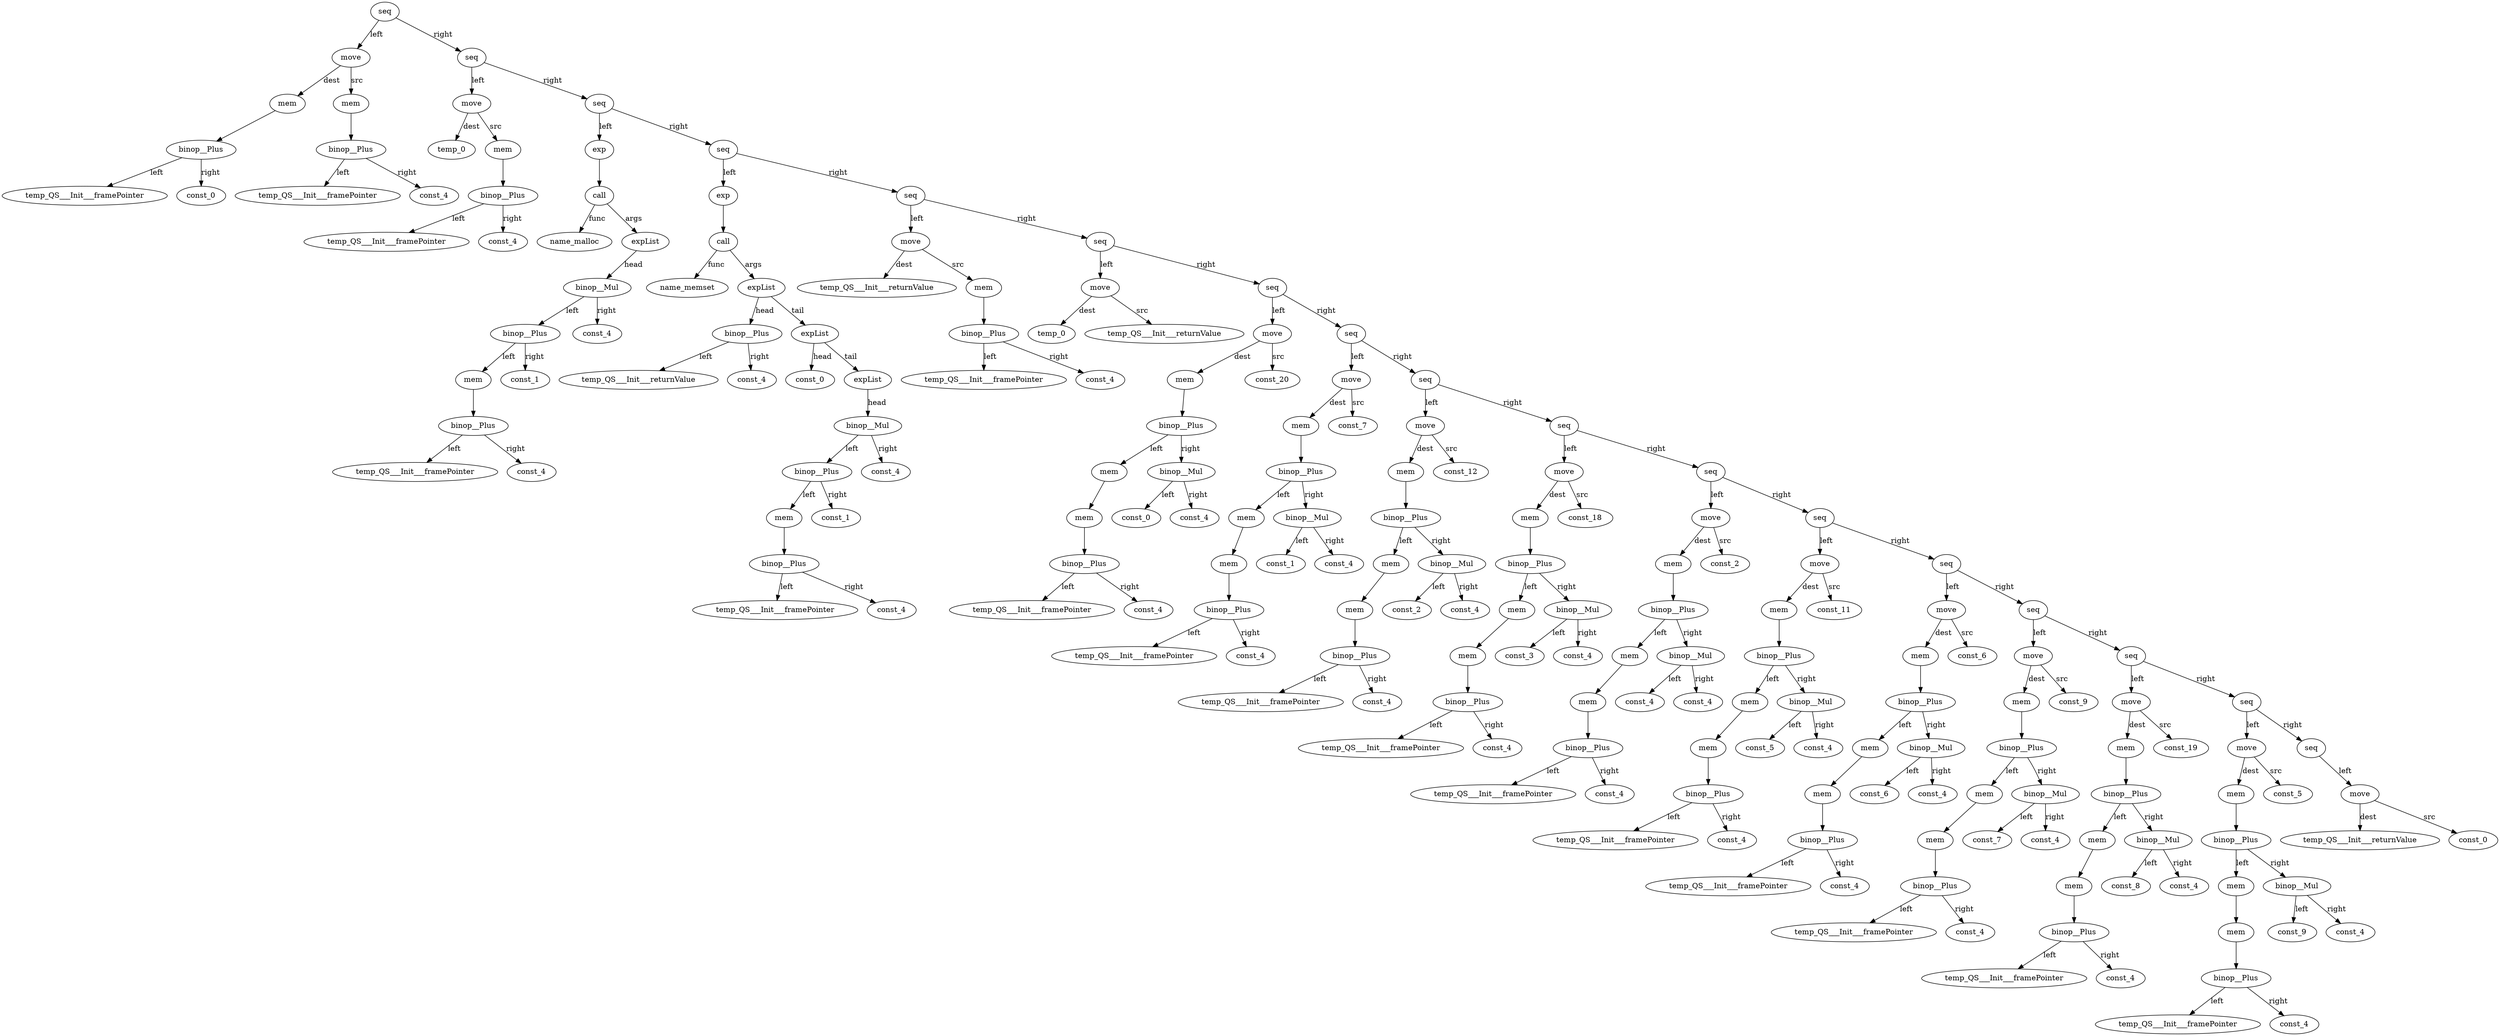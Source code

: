 digraph {
temp_QS___Init___framePointer__id_0 [ label="temp_QS___Init___framePointer" ]; 
const_0__id_1 [ label="const_0" ]; 
binop__Plus__id_2 [ label="binop__Plus" ]; 
binop__Plus__id_2 -> const_0__id_1 [ label="right"] ; 
binop__Plus__id_2 -> temp_QS___Init___framePointer__id_0 [ label="left"] ; 
mem__id_3 [ label="mem" ]; 
mem__id_3 -> binop__Plus__id_2 ; 
temp_QS___Init___framePointer__id_4 [ label="temp_QS___Init___framePointer" ]; 
const_4__id_5 [ label="const_4" ]; 
binop__Plus__id_6 [ label="binop__Plus" ]; 
binop__Plus__id_6 -> const_4__id_5 [ label="right"] ; 
binop__Plus__id_6 -> temp_QS___Init___framePointer__id_4 [ label="left"] ; 
mem__id_7 [ label="mem" ]; 
mem__id_7 -> binop__Plus__id_6 ; 
move__id_8 [ label="move" ]; 
move__id_8 -> mem__id_3 [ label="dest"] ; 
move__id_8 -> mem__id_7 [ label="src"] ; 
temp_0__id_9 [ label="temp_0" ]; 
temp_QS___Init___framePointer__id_10 [ label="temp_QS___Init___framePointer" ]; 
const_4__id_11 [ label="const_4" ]; 
binop__Plus__id_12 [ label="binop__Plus" ]; 
binop__Plus__id_12 -> const_4__id_11 [ label="right"] ; 
binop__Plus__id_12 -> temp_QS___Init___framePointer__id_10 [ label="left"] ; 
mem__id_13 [ label="mem" ]; 
mem__id_13 -> binop__Plus__id_12 ; 
move__id_14 [ label="move" ]; 
move__id_14 -> temp_0__id_9 [ label="dest"] ; 
move__id_14 -> mem__id_13 [ label="src"] ; 
name_malloc__id_15 [ label="name_malloc" ]; 
temp_QS___Init___framePointer__id_16 [ label="temp_QS___Init___framePointer" ]; 
const_4__id_17 [ label="const_4" ]; 
binop__Plus__id_18 [ label="binop__Plus" ]; 
binop__Plus__id_18 -> const_4__id_17 [ label="right"] ; 
binop__Plus__id_18 -> temp_QS___Init___framePointer__id_16 [ label="left"] ; 
mem__id_19 [ label="mem" ]; 
mem__id_19 -> binop__Plus__id_18 ; 
const_1__id_20 [ label="const_1" ]; 
binop__Plus__id_21 [ label="binop__Plus" ]; 
binop__Plus__id_21 -> const_1__id_20 [ label="right"] ; 
binop__Plus__id_21 -> mem__id_19 [ label="left"] ; 
const_4__id_22 [ label="const_4" ]; 
binop__Mul__id_23 [ label="binop__Mul" ]; 
binop__Mul__id_23 -> const_4__id_22 [ label="right"] ; 
binop__Mul__id_23 -> binop__Plus__id_21 [ label="left"] ; 
expList__id_24 [ label="expList" ]; 
expList__id_24 -> binop__Mul__id_23 [ label="head"] ; 
call__id_25 [ label="call" ]; 
call__id_25 -> name_malloc__id_15 [ label="func"] ; 
call__id_25 -> expList__id_24 [ label="args"] ; 
exp__id_26 [ label="exp" ]; 
exp__id_26 -> call__id_25 ; 
name_memset__id_27 [ label="name_memset" ]; 
temp_QS___Init___returnValue__id_28 [ label="temp_QS___Init___returnValue" ]; 
const_4__id_29 [ label="const_4" ]; 
binop__Plus__id_30 [ label="binop__Plus" ]; 
binop__Plus__id_30 -> const_4__id_29 [ label="right"] ; 
binop__Plus__id_30 -> temp_QS___Init___returnValue__id_28 [ label="left"] ; 
const_0__id_31 [ label="const_0" ]; 
temp_QS___Init___framePointer__id_32 [ label="temp_QS___Init___framePointer" ]; 
const_4__id_33 [ label="const_4" ]; 
binop__Plus__id_34 [ label="binop__Plus" ]; 
binop__Plus__id_34 -> const_4__id_33 [ label="right"] ; 
binop__Plus__id_34 -> temp_QS___Init___framePointer__id_32 [ label="left"] ; 
mem__id_35 [ label="mem" ]; 
mem__id_35 -> binop__Plus__id_34 ; 
const_1__id_36 [ label="const_1" ]; 
binop__Plus__id_37 [ label="binop__Plus" ]; 
binop__Plus__id_37 -> const_1__id_36 [ label="right"] ; 
binop__Plus__id_37 -> mem__id_35 [ label="left"] ; 
const_4__id_38 [ label="const_4" ]; 
binop__Mul__id_39 [ label="binop__Mul" ]; 
binop__Mul__id_39 -> const_4__id_38 [ label="right"] ; 
binop__Mul__id_39 -> binop__Plus__id_37 [ label="left"] ; 
expList__id_40 [ label="expList" ]; 
expList__id_40 -> binop__Mul__id_39 [ label="head"] ; 
expList__id_41 [ label="expList" ]; 
expList__id_41 -> const_0__id_31 [ label="head"] ; 
expList__id_41 -> expList__id_40 [ label="tail"] ; 
expList__id_42 [ label="expList" ]; 
expList__id_42 -> binop__Plus__id_30 [ label="head"] ; 
expList__id_42 -> expList__id_41 [ label="tail"] ; 
call__id_43 [ label="call" ]; 
call__id_43 -> name_memset__id_27 [ label="func"] ; 
call__id_43 -> expList__id_42 [ label="args"] ; 
exp__id_44 [ label="exp" ]; 
exp__id_44 -> call__id_43 ; 
temp_QS___Init___returnValue__id_45 [ label="temp_QS___Init___returnValue" ]; 
temp_QS___Init___framePointer__id_46 [ label="temp_QS___Init___framePointer" ]; 
const_4__id_47 [ label="const_4" ]; 
binop__Plus__id_48 [ label="binop__Plus" ]; 
binop__Plus__id_48 -> const_4__id_47 [ label="right"] ; 
binop__Plus__id_48 -> temp_QS___Init___framePointer__id_46 [ label="left"] ; 
mem__id_49 [ label="mem" ]; 
mem__id_49 -> binop__Plus__id_48 ; 
move__id_50 [ label="move" ]; 
move__id_50 -> temp_QS___Init___returnValue__id_45 [ label="dest"] ; 
move__id_50 -> mem__id_49 [ label="src"] ; 
temp_0__id_51 [ label="temp_0" ]; 
temp_QS___Init___returnValue__id_52 [ label="temp_QS___Init___returnValue" ]; 
move__id_53 [ label="move" ]; 
move__id_53 -> temp_0__id_51 [ label="dest"] ; 
move__id_53 -> temp_QS___Init___returnValue__id_52 [ label="src"] ; 
temp_QS___Init___framePointer__id_54 [ label="temp_QS___Init___framePointer" ]; 
const_4__id_55 [ label="const_4" ]; 
binop__Plus__id_56 [ label="binop__Plus" ]; 
binop__Plus__id_56 -> const_4__id_55 [ label="right"] ; 
binop__Plus__id_56 -> temp_QS___Init___framePointer__id_54 [ label="left"] ; 
mem__id_57 [ label="mem" ]; 
mem__id_57 -> binop__Plus__id_56 ; 
mem__id_58 [ label="mem" ]; 
mem__id_58 -> mem__id_57 ; 
const_0__id_59 [ label="const_0" ]; 
const_4__id_60 [ label="const_4" ]; 
binop__Mul__id_61 [ label="binop__Mul" ]; 
binop__Mul__id_61 -> const_4__id_60 [ label="right"] ; 
binop__Mul__id_61 -> const_0__id_59 [ label="left"] ; 
binop__Plus__id_62 [ label="binop__Plus" ]; 
binop__Plus__id_62 -> binop__Mul__id_61 [ label="right"] ; 
binop__Plus__id_62 -> mem__id_58 [ label="left"] ; 
mem__id_63 [ label="mem" ]; 
mem__id_63 -> binop__Plus__id_62 ; 
const_20__id_64 [ label="const_20" ]; 
move__id_65 [ label="move" ]; 
move__id_65 -> mem__id_63 [ label="dest"] ; 
move__id_65 -> const_20__id_64 [ label="src"] ; 
temp_QS___Init___framePointer__id_66 [ label="temp_QS___Init___framePointer" ]; 
const_4__id_67 [ label="const_4" ]; 
binop__Plus__id_68 [ label="binop__Plus" ]; 
binop__Plus__id_68 -> const_4__id_67 [ label="right"] ; 
binop__Plus__id_68 -> temp_QS___Init___framePointer__id_66 [ label="left"] ; 
mem__id_69 [ label="mem" ]; 
mem__id_69 -> binop__Plus__id_68 ; 
mem__id_70 [ label="mem" ]; 
mem__id_70 -> mem__id_69 ; 
const_1__id_71 [ label="const_1" ]; 
const_4__id_72 [ label="const_4" ]; 
binop__Mul__id_73 [ label="binop__Mul" ]; 
binop__Mul__id_73 -> const_4__id_72 [ label="right"] ; 
binop__Mul__id_73 -> const_1__id_71 [ label="left"] ; 
binop__Plus__id_74 [ label="binop__Plus" ]; 
binop__Plus__id_74 -> binop__Mul__id_73 [ label="right"] ; 
binop__Plus__id_74 -> mem__id_70 [ label="left"] ; 
mem__id_75 [ label="mem" ]; 
mem__id_75 -> binop__Plus__id_74 ; 
const_7__id_76 [ label="const_7" ]; 
move__id_77 [ label="move" ]; 
move__id_77 -> mem__id_75 [ label="dest"] ; 
move__id_77 -> const_7__id_76 [ label="src"] ; 
temp_QS___Init___framePointer__id_78 [ label="temp_QS___Init___framePointer" ]; 
const_4__id_79 [ label="const_4" ]; 
binop__Plus__id_80 [ label="binop__Plus" ]; 
binop__Plus__id_80 -> const_4__id_79 [ label="right"] ; 
binop__Plus__id_80 -> temp_QS___Init___framePointer__id_78 [ label="left"] ; 
mem__id_81 [ label="mem" ]; 
mem__id_81 -> binop__Plus__id_80 ; 
mem__id_82 [ label="mem" ]; 
mem__id_82 -> mem__id_81 ; 
const_2__id_83 [ label="const_2" ]; 
const_4__id_84 [ label="const_4" ]; 
binop__Mul__id_85 [ label="binop__Mul" ]; 
binop__Mul__id_85 -> const_4__id_84 [ label="right"] ; 
binop__Mul__id_85 -> const_2__id_83 [ label="left"] ; 
binop__Plus__id_86 [ label="binop__Plus" ]; 
binop__Plus__id_86 -> binop__Mul__id_85 [ label="right"] ; 
binop__Plus__id_86 -> mem__id_82 [ label="left"] ; 
mem__id_87 [ label="mem" ]; 
mem__id_87 -> binop__Plus__id_86 ; 
const_12__id_88 [ label="const_12" ]; 
move__id_89 [ label="move" ]; 
move__id_89 -> mem__id_87 [ label="dest"] ; 
move__id_89 -> const_12__id_88 [ label="src"] ; 
temp_QS___Init___framePointer__id_90 [ label="temp_QS___Init___framePointer" ]; 
const_4__id_91 [ label="const_4" ]; 
binop__Plus__id_92 [ label="binop__Plus" ]; 
binop__Plus__id_92 -> const_4__id_91 [ label="right"] ; 
binop__Plus__id_92 -> temp_QS___Init___framePointer__id_90 [ label="left"] ; 
mem__id_93 [ label="mem" ]; 
mem__id_93 -> binop__Plus__id_92 ; 
mem__id_94 [ label="mem" ]; 
mem__id_94 -> mem__id_93 ; 
const_3__id_95 [ label="const_3" ]; 
const_4__id_96 [ label="const_4" ]; 
binop__Mul__id_97 [ label="binop__Mul" ]; 
binop__Mul__id_97 -> const_4__id_96 [ label="right"] ; 
binop__Mul__id_97 -> const_3__id_95 [ label="left"] ; 
binop__Plus__id_98 [ label="binop__Plus" ]; 
binop__Plus__id_98 -> binop__Mul__id_97 [ label="right"] ; 
binop__Plus__id_98 -> mem__id_94 [ label="left"] ; 
mem__id_99 [ label="mem" ]; 
mem__id_99 -> binop__Plus__id_98 ; 
const_18__id_100 [ label="const_18" ]; 
move__id_101 [ label="move" ]; 
move__id_101 -> mem__id_99 [ label="dest"] ; 
move__id_101 -> const_18__id_100 [ label="src"] ; 
temp_QS___Init___framePointer__id_102 [ label="temp_QS___Init___framePointer" ]; 
const_4__id_103 [ label="const_4" ]; 
binop__Plus__id_104 [ label="binop__Plus" ]; 
binop__Plus__id_104 -> const_4__id_103 [ label="right"] ; 
binop__Plus__id_104 -> temp_QS___Init___framePointer__id_102 [ label="left"] ; 
mem__id_105 [ label="mem" ]; 
mem__id_105 -> binop__Plus__id_104 ; 
mem__id_106 [ label="mem" ]; 
mem__id_106 -> mem__id_105 ; 
const_4__id_107 [ label="const_4" ]; 
const_4__id_108 [ label="const_4" ]; 
binop__Mul__id_109 [ label="binop__Mul" ]; 
binop__Mul__id_109 -> const_4__id_108 [ label="right"] ; 
binop__Mul__id_109 -> const_4__id_107 [ label="left"] ; 
binop__Plus__id_110 [ label="binop__Plus" ]; 
binop__Plus__id_110 -> binop__Mul__id_109 [ label="right"] ; 
binop__Plus__id_110 -> mem__id_106 [ label="left"] ; 
mem__id_111 [ label="mem" ]; 
mem__id_111 -> binop__Plus__id_110 ; 
const_2__id_112 [ label="const_2" ]; 
move__id_113 [ label="move" ]; 
move__id_113 -> mem__id_111 [ label="dest"] ; 
move__id_113 -> const_2__id_112 [ label="src"] ; 
temp_QS___Init___framePointer__id_114 [ label="temp_QS___Init___framePointer" ]; 
const_4__id_115 [ label="const_4" ]; 
binop__Plus__id_116 [ label="binop__Plus" ]; 
binop__Plus__id_116 -> const_4__id_115 [ label="right"] ; 
binop__Plus__id_116 -> temp_QS___Init___framePointer__id_114 [ label="left"] ; 
mem__id_117 [ label="mem" ]; 
mem__id_117 -> binop__Plus__id_116 ; 
mem__id_118 [ label="mem" ]; 
mem__id_118 -> mem__id_117 ; 
const_5__id_119 [ label="const_5" ]; 
const_4__id_120 [ label="const_4" ]; 
binop__Mul__id_121 [ label="binop__Mul" ]; 
binop__Mul__id_121 -> const_4__id_120 [ label="right"] ; 
binop__Mul__id_121 -> const_5__id_119 [ label="left"] ; 
binop__Plus__id_122 [ label="binop__Plus" ]; 
binop__Plus__id_122 -> binop__Mul__id_121 [ label="right"] ; 
binop__Plus__id_122 -> mem__id_118 [ label="left"] ; 
mem__id_123 [ label="mem" ]; 
mem__id_123 -> binop__Plus__id_122 ; 
const_11__id_124 [ label="const_11" ]; 
move__id_125 [ label="move" ]; 
move__id_125 -> mem__id_123 [ label="dest"] ; 
move__id_125 -> const_11__id_124 [ label="src"] ; 
temp_QS___Init___framePointer__id_126 [ label="temp_QS___Init___framePointer" ]; 
const_4__id_127 [ label="const_4" ]; 
binop__Plus__id_128 [ label="binop__Plus" ]; 
binop__Plus__id_128 -> const_4__id_127 [ label="right"] ; 
binop__Plus__id_128 -> temp_QS___Init___framePointer__id_126 [ label="left"] ; 
mem__id_129 [ label="mem" ]; 
mem__id_129 -> binop__Plus__id_128 ; 
mem__id_130 [ label="mem" ]; 
mem__id_130 -> mem__id_129 ; 
const_6__id_131 [ label="const_6" ]; 
const_4__id_132 [ label="const_4" ]; 
binop__Mul__id_133 [ label="binop__Mul" ]; 
binop__Mul__id_133 -> const_4__id_132 [ label="right"] ; 
binop__Mul__id_133 -> const_6__id_131 [ label="left"] ; 
binop__Plus__id_134 [ label="binop__Plus" ]; 
binop__Plus__id_134 -> binop__Mul__id_133 [ label="right"] ; 
binop__Plus__id_134 -> mem__id_130 [ label="left"] ; 
mem__id_135 [ label="mem" ]; 
mem__id_135 -> binop__Plus__id_134 ; 
const_6__id_136 [ label="const_6" ]; 
move__id_137 [ label="move" ]; 
move__id_137 -> mem__id_135 [ label="dest"] ; 
move__id_137 -> const_6__id_136 [ label="src"] ; 
temp_QS___Init___framePointer__id_138 [ label="temp_QS___Init___framePointer" ]; 
const_4__id_139 [ label="const_4" ]; 
binop__Plus__id_140 [ label="binop__Plus" ]; 
binop__Plus__id_140 -> const_4__id_139 [ label="right"] ; 
binop__Plus__id_140 -> temp_QS___Init___framePointer__id_138 [ label="left"] ; 
mem__id_141 [ label="mem" ]; 
mem__id_141 -> binop__Plus__id_140 ; 
mem__id_142 [ label="mem" ]; 
mem__id_142 -> mem__id_141 ; 
const_7__id_143 [ label="const_7" ]; 
const_4__id_144 [ label="const_4" ]; 
binop__Mul__id_145 [ label="binop__Mul" ]; 
binop__Mul__id_145 -> const_4__id_144 [ label="right"] ; 
binop__Mul__id_145 -> const_7__id_143 [ label="left"] ; 
binop__Plus__id_146 [ label="binop__Plus" ]; 
binop__Plus__id_146 -> binop__Mul__id_145 [ label="right"] ; 
binop__Plus__id_146 -> mem__id_142 [ label="left"] ; 
mem__id_147 [ label="mem" ]; 
mem__id_147 -> binop__Plus__id_146 ; 
const_9__id_148 [ label="const_9" ]; 
move__id_149 [ label="move" ]; 
move__id_149 -> mem__id_147 [ label="dest"] ; 
move__id_149 -> const_9__id_148 [ label="src"] ; 
temp_QS___Init___framePointer__id_150 [ label="temp_QS___Init___framePointer" ]; 
const_4__id_151 [ label="const_4" ]; 
binop__Plus__id_152 [ label="binop__Plus" ]; 
binop__Plus__id_152 -> const_4__id_151 [ label="right"] ; 
binop__Plus__id_152 -> temp_QS___Init___framePointer__id_150 [ label="left"] ; 
mem__id_153 [ label="mem" ]; 
mem__id_153 -> binop__Plus__id_152 ; 
mem__id_154 [ label="mem" ]; 
mem__id_154 -> mem__id_153 ; 
const_8__id_155 [ label="const_8" ]; 
const_4__id_156 [ label="const_4" ]; 
binop__Mul__id_157 [ label="binop__Mul" ]; 
binop__Mul__id_157 -> const_4__id_156 [ label="right"] ; 
binop__Mul__id_157 -> const_8__id_155 [ label="left"] ; 
binop__Plus__id_158 [ label="binop__Plus" ]; 
binop__Plus__id_158 -> binop__Mul__id_157 [ label="right"] ; 
binop__Plus__id_158 -> mem__id_154 [ label="left"] ; 
mem__id_159 [ label="mem" ]; 
mem__id_159 -> binop__Plus__id_158 ; 
const_19__id_160 [ label="const_19" ]; 
move__id_161 [ label="move" ]; 
move__id_161 -> mem__id_159 [ label="dest"] ; 
move__id_161 -> const_19__id_160 [ label="src"] ; 
temp_QS___Init___framePointer__id_162 [ label="temp_QS___Init___framePointer" ]; 
const_4__id_163 [ label="const_4" ]; 
binop__Plus__id_164 [ label="binop__Plus" ]; 
binop__Plus__id_164 -> const_4__id_163 [ label="right"] ; 
binop__Plus__id_164 -> temp_QS___Init___framePointer__id_162 [ label="left"] ; 
mem__id_165 [ label="mem" ]; 
mem__id_165 -> binop__Plus__id_164 ; 
mem__id_166 [ label="mem" ]; 
mem__id_166 -> mem__id_165 ; 
const_9__id_167 [ label="const_9" ]; 
const_4__id_168 [ label="const_4" ]; 
binop__Mul__id_169 [ label="binop__Mul" ]; 
binop__Mul__id_169 -> const_4__id_168 [ label="right"] ; 
binop__Mul__id_169 -> const_9__id_167 [ label="left"] ; 
binop__Plus__id_170 [ label="binop__Plus" ]; 
binop__Plus__id_170 -> binop__Mul__id_169 [ label="right"] ; 
binop__Plus__id_170 -> mem__id_166 [ label="left"] ; 
mem__id_171 [ label="mem" ]; 
mem__id_171 -> binop__Plus__id_170 ; 
const_5__id_172 [ label="const_5" ]; 
move__id_173 [ label="move" ]; 
move__id_173 -> mem__id_171 [ label="dest"] ; 
move__id_173 -> const_5__id_172 [ label="src"] ; 
temp_QS___Init___returnValue__id_174 [ label="temp_QS___Init___returnValue" ]; 
const_0__id_175 [ label="const_0" ]; 
move__id_176 [ label="move" ]; 
move__id_176 -> temp_QS___Init___returnValue__id_174 [ label="dest"] ; 
move__id_176 -> const_0__id_175 [ label="src"] ; 
seq__id_177 [ label="seq" ]; 
seq__id_177 -> move__id_176 [ label="left"] ; 
seq__id_178 [ label="seq" ]; 
seq__id_178 -> move__id_173 [ label="left"] ; 
seq__id_178 -> seq__id_177 [ label="right"] ; 
seq__id_179 [ label="seq" ]; 
seq__id_179 -> move__id_161 [ label="left"] ; 
seq__id_179 -> seq__id_178 [ label="right"] ; 
seq__id_180 [ label="seq" ]; 
seq__id_180 -> move__id_149 [ label="left"] ; 
seq__id_180 -> seq__id_179 [ label="right"] ; 
seq__id_181 [ label="seq" ]; 
seq__id_181 -> move__id_137 [ label="left"] ; 
seq__id_181 -> seq__id_180 [ label="right"] ; 
seq__id_182 [ label="seq" ]; 
seq__id_182 -> move__id_125 [ label="left"] ; 
seq__id_182 -> seq__id_181 [ label="right"] ; 
seq__id_183 [ label="seq" ]; 
seq__id_183 -> move__id_113 [ label="left"] ; 
seq__id_183 -> seq__id_182 [ label="right"] ; 
seq__id_184 [ label="seq" ]; 
seq__id_184 -> move__id_101 [ label="left"] ; 
seq__id_184 -> seq__id_183 [ label="right"] ; 
seq__id_185 [ label="seq" ]; 
seq__id_185 -> move__id_89 [ label="left"] ; 
seq__id_185 -> seq__id_184 [ label="right"] ; 
seq__id_186 [ label="seq" ]; 
seq__id_186 -> move__id_77 [ label="left"] ; 
seq__id_186 -> seq__id_185 [ label="right"] ; 
seq__id_187 [ label="seq" ]; 
seq__id_187 -> move__id_65 [ label="left"] ; 
seq__id_187 -> seq__id_186 [ label="right"] ; 
seq__id_188 [ label="seq" ]; 
seq__id_188 -> move__id_53 [ label="left"] ; 
seq__id_188 -> seq__id_187 [ label="right"] ; 
seq__id_189 [ label="seq" ]; 
seq__id_189 -> move__id_50 [ label="left"] ; 
seq__id_189 -> seq__id_188 [ label="right"] ; 
seq__id_190 [ label="seq" ]; 
seq__id_190 -> exp__id_44 [ label="left"] ; 
seq__id_190 -> seq__id_189 [ label="right"] ; 
seq__id_191 [ label="seq" ]; 
seq__id_191 -> exp__id_26 [ label="left"] ; 
seq__id_191 -> seq__id_190 [ label="right"] ; 
seq__id_192 [ label="seq" ]; 
seq__id_192 -> move__id_14 [ label="left"] ; 
seq__id_192 -> seq__id_191 [ label="right"] ; 
seq__id_193 [ label="seq" ]; 
seq__id_193 -> move__id_8 [ label="left"] ; 
seq__id_193 -> seq__id_192 [ label="right"] ; 

}